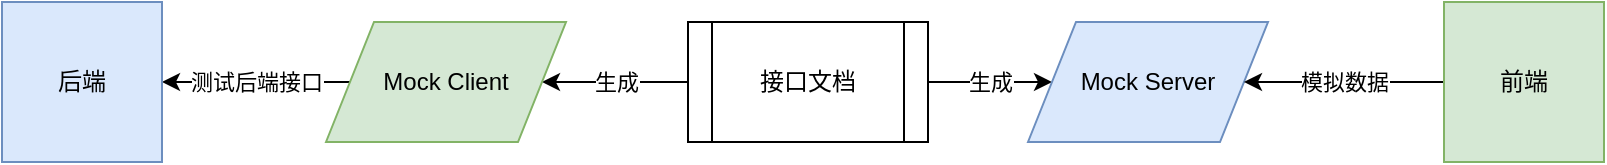 <mxfile version="11.0.5" type="device"><diagram id="qzzJYL7WiAFypsHo-dEI" name="第 1 页"><mxGraphModel dx="1186" dy="582" grid="0" gridSize="10" guides="1" tooltips="1" connect="1" arrows="1" fold="1" page="0" pageScale="1" pageWidth="827" pageHeight="1169" background="none" math="0" shadow="0"><root><mxCell id="0"/><mxCell id="1" parent="0"/><mxCell id="XgaIEGjsorP-KXqSay3Z-4" value="生成" style="edgeStyle=orthogonalEdgeStyle;rounded=0;orthogonalLoop=1;jettySize=auto;html=1;exitX=1;exitY=0.5;exitDx=0;exitDy=0;entryX=0;entryY=0.5;entryDx=0;entryDy=0;" parent="1" source="XgaIEGjsorP-KXqSay3Z-1" target="XgaIEGjsorP-KXqSay3Z-2" edge="1"><mxGeometry relative="1" as="geometry"/></mxCell><mxCell id="XgaIEGjsorP-KXqSay3Z-5" value="生成" style="edgeStyle=orthogonalEdgeStyle;rounded=0;orthogonalLoop=1;jettySize=auto;html=1;exitX=0;exitY=0.5;exitDx=0;exitDy=0;" parent="1" source="XgaIEGjsorP-KXqSay3Z-1" target="XgaIEGjsorP-KXqSay3Z-3" edge="1"><mxGeometry relative="1" as="geometry"/></mxCell><mxCell id="XgaIEGjsorP-KXqSay3Z-1" value="接口文档" style="shape=process;whiteSpace=wrap;html=1;backgroundOutline=1;" parent="1" vertex="1"><mxGeometry x="274" y="244" width="120" height="60" as="geometry"/></mxCell><mxCell id="XgaIEGjsorP-KXqSay3Z-2" value="Mock Server" style="shape=parallelogram;perimeter=parallelogramPerimeter;whiteSpace=wrap;html=1;fillColor=#dae8fc;strokeColor=#6c8ebf;" parent="1" vertex="1"><mxGeometry x="444" y="244" width="120" height="60" as="geometry"/></mxCell><mxCell id="XgaIEGjsorP-KXqSay3Z-9" value="测试后端接口" style="edgeStyle=orthogonalEdgeStyle;rounded=0;orthogonalLoop=1;jettySize=auto;html=1;exitX=0;exitY=0.5;exitDx=0;exitDy=0;" parent="1" source="XgaIEGjsorP-KXqSay3Z-3" target="XgaIEGjsorP-KXqSay3Z-8" edge="1"><mxGeometry relative="1" as="geometry"/></mxCell><mxCell id="XgaIEGjsorP-KXqSay3Z-3" value="Mock Client" style="shape=parallelogram;perimeter=parallelogramPerimeter;whiteSpace=wrap;html=1;fillColor=#d5e8d4;strokeColor=#82b366;" parent="1" vertex="1"><mxGeometry x="93" y="244" width="120" height="60" as="geometry"/></mxCell><mxCell id="XgaIEGjsorP-KXqSay3Z-7" value="模拟数据" style="edgeStyle=orthogonalEdgeStyle;rounded=0;orthogonalLoop=1;jettySize=auto;html=1;exitX=0;exitY=0.5;exitDx=0;exitDy=0;" parent="1" source="XgaIEGjsorP-KXqSay3Z-6" target="XgaIEGjsorP-KXqSay3Z-2" edge="1"><mxGeometry relative="1" as="geometry"/></mxCell><mxCell id="XgaIEGjsorP-KXqSay3Z-6" value="前端" style="whiteSpace=wrap;html=1;aspect=fixed;fillColor=#d5e8d4;strokeColor=#82b366;" parent="1" vertex="1"><mxGeometry x="652" y="234" width="80" height="80" as="geometry"/></mxCell><mxCell id="XgaIEGjsorP-KXqSay3Z-8" value="后端" style="whiteSpace=wrap;html=1;aspect=fixed;fillColor=#dae8fc;strokeColor=#6c8ebf;" parent="1" vertex="1"><mxGeometry x="-69" y="234" width="80" height="80" as="geometry"/></mxCell></root></mxGraphModel></diagram><diagram id="deVVq5ikAc11MkaucChj" name="第 2 页"><mxGraphModel dx="786" dy="582" grid="0" gridSize="10" guides="1" tooltips="1" connect="1" arrows="1" fold="1" page="0" pageScale="1" pageWidth="850" pageHeight="1100" math="0" shadow="0"><root><mxCell id="POU_Or7ROSsZr_z8dYmP-0"/><mxCell id="POU_Or7ROSsZr_z8dYmP-1" parent="POU_Or7ROSsZr_z8dYmP-0"/><mxCell id="POU_Or7ROSsZr_z8dYmP-16" value="" style="rounded=0;whiteSpace=wrap;html=1;dashed=1;" parent="POU_Or7ROSsZr_z8dYmP-1" vertex="1"><mxGeometry x="177" y="107" width="793" height="282" as="geometry"/></mxCell><mxCell id="POU_Or7ROSsZr_z8dYmP-23" value="触发" style="edgeStyle=orthogonalEdgeStyle;rounded=0;orthogonalLoop=1;jettySize=auto;html=1;exitX=1;exitY=0.5;exitDx=0;exitDy=0;" parent="POU_Or7ROSsZr_z8dYmP-1" source="POU_Or7ROSsZr_z8dYmP-2" target="POU_Or7ROSsZr_z8dYmP-21" edge="1"><mxGeometry relative="1" as="geometry"/></mxCell><mxCell id="POU_Or7ROSsZr_z8dYmP-2" value="git &amp;nbsp;仓库服务" style="ellipse;whiteSpace=wrap;html=1;aspect=fixed;fillColor=#d5e8d4;strokeColor=#82b366;" parent="POU_Or7ROSsZr_z8dYmP-1" vertex="1"><mxGeometry x="78" y="175" width="80" height="80" as="geometry"/></mxCell><mxCell id="POU_Or7ROSsZr_z8dYmP-4" value="提交" style="edgeStyle=orthogonalEdgeStyle;rounded=0;orthogonalLoop=1;jettySize=auto;html=1;exitX=0.5;exitY=0;exitDx=0;exitDy=0;exitPerimeter=0;" parent="POU_Or7ROSsZr_z8dYmP-1" source="POU_Or7ROSsZr_z8dYmP-3" target="POU_Or7ROSsZr_z8dYmP-2" edge="1"><mxGeometry relative="1" as="geometry"/></mxCell><mxCell id="POU_Or7ROSsZr_z8dYmP-3" value="" style="shape=umlActor;verticalLabelPosition=bottom;labelBackgroundColor=#ffffff;verticalAlign=top;html=1;outlineConnect=0;" parent="POU_Or7ROSsZr_z8dYmP-1" vertex="1"><mxGeometry x="103" y="316" width="30" height="60" as="geometry"/></mxCell><mxCell id="POU_Or7ROSsZr_z8dYmP-8" style="edgeStyle=orthogonalEdgeStyle;rounded=0;orthogonalLoop=1;jettySize=auto;html=1;exitX=1;exitY=0.5;exitDx=0;exitDy=0;entryX=0;entryY=0.5;entryDx=0;entryDy=0;" parent="POU_Or7ROSsZr_z8dYmP-1" source="POU_Or7ROSsZr_z8dYmP-5" target="POU_Or7ROSsZr_z8dYmP-7" edge="1"><mxGeometry relative="1" as="geometry"/></mxCell><mxCell id="POU_Or7ROSsZr_z8dYmP-5" value="静态测试" style="rounded=0;whiteSpace=wrap;html=1;fillColor=#dae8fc;strokeColor=#6c8ebf;" parent="POU_Or7ROSsZr_z8dYmP-1" vertex="1"><mxGeometry x="313" y="196" width="108" height="38" as="geometry"/></mxCell><mxCell id="POU_Or7ROSsZr_z8dYmP-11" value="成功" style="edgeStyle=orthogonalEdgeStyle;rounded=0;orthogonalLoop=1;jettySize=auto;html=1;exitX=1;exitY=0.5;exitDx=0;exitDy=0;entryX=0;entryY=0.5;entryDx=0;entryDy=0;" parent="POU_Or7ROSsZr_z8dYmP-1" source="POU_Or7ROSsZr_z8dYmP-7" target="POU_Or7ROSsZr_z8dYmP-10" edge="1"><mxGeometry relative="1" as="geometry"/></mxCell><mxCell id="POU_Or7ROSsZr_z8dYmP-7" value="单元测试/集成测试/端到端测试" style="rounded=0;whiteSpace=wrap;html=1;fillColor=#dae8fc;strokeColor=#6c8ebf;" parent="POU_Or7ROSsZr_z8dYmP-1" vertex="1"><mxGeometry x="459" y="196" width="108" height="38" as="geometry"/></mxCell><mxCell id="POU_Or7ROSsZr_z8dYmP-14" value="成功" style="edgeStyle=orthogonalEdgeStyle;rounded=0;orthogonalLoop=1;jettySize=auto;html=1;exitX=0.5;exitY=1;exitDx=0;exitDy=0;" parent="POU_Or7ROSsZr_z8dYmP-1" source="POU_Or7ROSsZr_z8dYmP-9" target="POU_Or7ROSsZr_z8dYmP-13" edge="1"><mxGeometry relative="1" as="geometry"/></mxCell><mxCell id="POU_Or7ROSsZr_z8dYmP-9" value="项目构建" style="rounded=0;whiteSpace=wrap;html=1;fillColor=#dae8fc;strokeColor=#6c8ebf;" parent="POU_Or7ROSsZr_z8dYmP-1" vertex="1"><mxGeometry x="823" y="196" width="108" height="38" as="geometry"/></mxCell><mxCell id="POU_Or7ROSsZr_z8dYmP-12" value="Y" style="edgeStyle=orthogonalEdgeStyle;rounded=0;orthogonalLoop=1;jettySize=auto;html=1;exitX=1;exitY=0.5;exitDx=0;exitDy=0;" parent="POU_Or7ROSsZr_z8dYmP-1" source="POU_Or7ROSsZr_z8dYmP-10" target="POU_Or7ROSsZr_z8dYmP-9" edge="1"><mxGeometry relative="1" as="geometry"/></mxCell><mxCell id="POU_Or7ROSsZr_z8dYmP-10" value="提交是否包含tag，&lt;br&gt;或者在release分支？" style="rhombus;whiteSpace=wrap;html=1;" parent="POU_Or7ROSsZr_z8dYmP-1" vertex="1"><mxGeometry x="623" y="166.5" width="149" height="97" as="geometry"/></mxCell><mxCell id="POU_Or7ROSsZr_z8dYmP-13" value="项目交付/发布" style="rounded=0;whiteSpace=wrap;html=1;fillColor=#dae8fc;strokeColor=#6c8ebf;" parent="POU_Or7ROSsZr_z8dYmP-1" vertex="1"><mxGeometry x="823" y="284" width="108" height="38" as="geometry"/></mxCell><mxCell id="POU_Or7ROSsZr_z8dYmP-17" value="&lt;font style=&quot;font-size: 16px&quot;&gt;CI&lt;/font&gt;" style="text;html=1;strokeColor=none;fillColor=none;align=center;verticalAlign=middle;whiteSpace=wrap;rounded=0;dashed=1;" parent="POU_Or7ROSsZr_z8dYmP-1" vertex="1"><mxGeometry x="187" y="113" width="40" height="20" as="geometry"/></mxCell><mxCell id="POU_Or7ROSsZr_z8dYmP-22" style="edgeStyle=orthogonalEdgeStyle;rounded=0;orthogonalLoop=1;jettySize=auto;html=1;exitX=1;exitY=0.5;exitDx=0;exitDy=0;entryX=0;entryY=0.5;entryDx=0;entryDy=0;" parent="POU_Or7ROSsZr_z8dYmP-1" source="POU_Or7ROSsZr_z8dYmP-21" target="POU_Or7ROSsZr_z8dYmP-5" edge="1"><mxGeometry relative="1" as="geometry"/></mxCell><mxCell id="POU_Or7ROSsZr_z8dYmP-21" value="初始化环境" style="rounded=0;whiteSpace=wrap;html=1;fillColor=#dae8fc;strokeColor=#6c8ebf;" parent="POU_Or7ROSsZr_z8dYmP-1" vertex="1"><mxGeometry x="192" y="196" width="108" height="38" as="geometry"/></mxCell></root></mxGraphModel></diagram><diagram id="0kVDwXautZKJEoJ_Kuy4" name="第 3 页"><mxGraphModel dx="1186" dy="582" grid="0" gridSize="10" guides="1" tooltips="1" connect="1" arrows="1" fold="1" page="0" pageScale="1" pageWidth="827" pageHeight="1169" math="0" shadow="0"><root><mxCell id="XvZePtCqo-WFJxT8c5Wx-0"/><mxCell id="XvZePtCqo-WFJxT8c5Wx-1" parent="XvZePtCqo-WFJxT8c5Wx-0"/><mxCell id="XvZePtCqo-WFJxT8c5Wx-2" value="" style="endArrow=none;html=1;strokeWidth=2;" parent="XvZePtCqo-WFJxT8c5Wx-1" source="XvZePtCqo-WFJxT8c5Wx-12" edge="1"><mxGeometry width="50" height="50" relative="1" as="geometry"><mxPoint x="22" y="513" as="sourcePoint"/><mxPoint x="22" y="115" as="targetPoint"/></mxGeometry></mxCell><mxCell id="XvZePtCqo-WFJxT8c5Wx-5" value="提交" style="edgeStyle=entityRelationEdgeStyle;rounded=0;orthogonalLoop=1;jettySize=auto;html=1;exitX=1;exitY=0.5;exitDx=0;exitDy=0;entryX=0;entryY=0.3;entryDx=0;entryDy=0;strokeColor=#CC0000;" parent="XvZePtCqo-WFJxT8c5Wx-1" source="XvZePtCqo-WFJxT8c5Wx-3" target="XvZePtCqo-WFJxT8c5Wx-4" edge="1"><mxGeometry relative="1" as="geometry"/></mxCell><mxCell id="XvZePtCqo-WFJxT8c5Wx-3" value="" style="ellipse;whiteSpace=wrap;html=1;aspect=fixed;" parent="XvZePtCqo-WFJxT8c5Wx-1" vertex="1"><mxGeometry x="3" y="139" width="39" height="39" as="geometry"/></mxCell><mxCell id="XvZePtCqo-WFJxT8c5Wx-9" style="edgeStyle=orthogonalEdgeStyle;rounded=0;orthogonalLoop=1;jettySize=auto;html=1;exitX=1;exitY=0.5;exitDx=0;exitDy=0;strokeColor=#CC0000;" parent="XvZePtCqo-WFJxT8c5Wx-1" source="XvZePtCqo-WFJxT8c5Wx-4" target="XvZePtCqo-WFJxT8c5Wx-8" edge="1"><mxGeometry relative="1" as="geometry"/></mxCell><mxCell id="XvZePtCqo-WFJxT8c5Wx-16" style="edgeStyle=entityRelationEdgeStyle;rounded=0;orthogonalLoop=1;jettySize=auto;html=1;exitX=1;exitY=0.7;exitDx=0;exitDy=0;entryX=0;entryY=0.75;entryDx=0;entryDy=0;strokeColor=#009900;" parent="XvZePtCqo-WFJxT8c5Wx-1" source="XvZePtCqo-WFJxT8c5Wx-4" target="XvZePtCqo-WFJxT8c5Wx-8" edge="1"><mxGeometry relative="1" as="geometry"/></mxCell><mxCell id="XvZePtCqo-WFJxT8c5Wx-26" style="edgeStyle=entityRelationEdgeStyle;rounded=0;orthogonalLoop=1;jettySize=auto;html=1;exitX=0.85;exitY=0.95;exitDx=0;exitDy=0;exitPerimeter=0;dashed=1;dashPattern=1 1;strokeColor=#0000FF;" parent="XvZePtCqo-WFJxT8c5Wx-1" source="XvZePtCqo-WFJxT8c5Wx-4" target="XvZePtCqo-WFJxT8c5Wx-25" edge="1"><mxGeometry relative="1" as="geometry"/></mxCell><mxCell id="XvZePtCqo-WFJxT8c5Wx-4" value="远程版本库" style="shape=cylinder;whiteSpace=wrap;html=1;boundedLbl=1;backgroundOutline=1;fillColor=#dae8fc;strokeColor=#6c8ebf;" parent="XvZePtCqo-WFJxT8c5Wx-1" vertex="1"><mxGeometry x="210" y="209.5" width="81" height="101" as="geometry"/></mxCell><mxCell id="XvZePtCqo-WFJxT8c5Wx-11" style="edgeStyle=orthogonalEdgeStyle;rounded=0;orthogonalLoop=1;jettySize=auto;html=1;exitX=0.5;exitY=1;exitDx=0;exitDy=0;fillColor=#dae8fc;strokeColor=#CC0000;" parent="XvZePtCqo-WFJxT8c5Wx-1" source="XvZePtCqo-WFJxT8c5Wx-8" target="XvZePtCqo-WFJxT8c5Wx-10" edge="1"><mxGeometry relative="1" as="geometry"/></mxCell><mxCell id="XvZePtCqo-WFJxT8c5Wx-8" value="CI测试" style="whiteSpace=wrap;html=1;aspect=fixed;fillColor=#d5e8d4;strokeColor=#82b366;" parent="XvZePtCqo-WFJxT8c5Wx-1" vertex="1"><mxGeometry x="395" y="232" width="56" height="56" as="geometry"/></mxCell><mxCell id="XvZePtCqo-WFJxT8c5Wx-14" style="edgeStyle=orthogonalEdgeStyle;rounded=0;orthogonalLoop=1;jettySize=auto;html=1;exitX=0;exitY=0.5;exitDx=0;exitDy=0;entryX=1;entryY=0.5;entryDx=0;entryDy=0;strokeColor=#CC0000;" parent="XvZePtCqo-WFJxT8c5Wx-1" source="XvZePtCqo-WFJxT8c5Wx-10" target="XvZePtCqo-WFJxT8c5Wx-12" edge="1"><mxGeometry relative="1" as="geometry"/></mxCell><mxCell id="XvZePtCqo-WFJxT8c5Wx-21" value="Y" style="text;html=1;resizable=0;points=[];align=center;verticalAlign=middle;labelBackgroundColor=#ffffff;" parent="XvZePtCqo-WFJxT8c5Wx-14" vertex="1" connectable="0"><mxGeometry x="-0.308" y="-2" relative="1" as="geometry"><mxPoint as="offset"/></mxGeometry></mxCell><mxCell id="XvZePtCqo-WFJxT8c5Wx-20" value="N" style="rounded=0;orthogonalLoop=1;jettySize=auto;html=1;exitX=0.5;exitY=1;exitDx=0;exitDy=0;edgeStyle=orthogonalEdgeStyle;strokeColor=#009900;" parent="XvZePtCqo-WFJxT8c5Wx-1" source="XvZePtCqo-WFJxT8c5Wx-10" target="XvZePtCqo-WFJxT8c5Wx-17" edge="1"><mxGeometry relative="1" as="geometry"><Array as="points"><mxPoint x="423" y="441"/></Array></mxGeometry></mxCell><mxCell id="XvZePtCqo-WFJxT8c5Wx-10" value="失败？" style="rhombus;whiteSpace=wrap;html=1;" parent="XvZePtCqo-WFJxT8c5Wx-1" vertex="1"><mxGeometry x="383" y="311" width="80" height="80" as="geometry"/></mxCell><mxCell id="XvZePtCqo-WFJxT8c5Wx-15" value="修改重新提交" style="edgeStyle=entityRelationEdgeStyle;rounded=0;orthogonalLoop=1;jettySize=auto;html=1;exitX=1;exitY=0;exitDx=0;exitDy=0;entryX=0;entryY=0.7;entryDx=0;entryDy=0;strokeColor=#009900;" parent="XvZePtCqo-WFJxT8c5Wx-1" source="XvZePtCqo-WFJxT8c5Wx-12" target="XvZePtCqo-WFJxT8c5Wx-4" edge="1"><mxGeometry relative="1" as="geometry"/></mxCell><mxCell id="XvZePtCqo-WFJxT8c5Wx-12" value="" style="ellipse;whiteSpace=wrap;html=1;aspect=fixed;" parent="XvZePtCqo-WFJxT8c5Wx-1" vertex="1"><mxGeometry x="3" y="331.5" width="39" height="39" as="geometry"/></mxCell><mxCell id="XvZePtCqo-WFJxT8c5Wx-13" value="" style="endArrow=none;html=1;strokeWidth=2;" parent="XvZePtCqo-WFJxT8c5Wx-1" source="XvZePtCqo-WFJxT8c5Wx-17" target="XvZePtCqo-WFJxT8c5Wx-12" edge="1"><mxGeometry width="50" height="50" relative="1" as="geometry"><mxPoint x="22" y="513" as="sourcePoint"/><mxPoint x="22" y="115" as="targetPoint"/></mxGeometry></mxCell><mxCell id="XvZePtCqo-WFJxT8c5Wx-22" style="edgeStyle=entityRelationEdgeStyle;rounded=0;orthogonalLoop=1;jettySize=auto;html=1;exitX=1;exitY=0;exitDx=0;exitDy=0;entryX=0.5;entryY=1;entryDx=0;entryDy=0;dashed=1;dashPattern=1 1;strokeColor=#0000FF;" parent="XvZePtCqo-WFJxT8c5Wx-1" source="XvZePtCqo-WFJxT8c5Wx-17" target="XvZePtCqo-WFJxT8c5Wx-4" edge="1"><mxGeometry relative="1" as="geometry"/></mxCell><mxCell id="XvZePtCqo-WFJxT8c5Wx-17" value="" style="ellipse;whiteSpace=wrap;html=1;aspect=fixed;" parent="XvZePtCqo-WFJxT8c5Wx-1" vertex="1"><mxGeometry x="3" y="421.5" width="39" height="39" as="geometry"/></mxCell><mxCell id="XvZePtCqo-WFJxT8c5Wx-18" value="" style="endArrow=none;html=1;strokeWidth=2;" parent="XvZePtCqo-WFJxT8c5Wx-1" target="XvZePtCqo-WFJxT8c5Wx-17" edge="1"><mxGeometry width="50" height="50" relative="1" as="geometry"><mxPoint x="22" y="513" as="sourcePoint"/><mxPoint x="22.5" y="370.5" as="targetPoint"/></mxGeometry></mxCell><mxCell id="XvZePtCqo-WFJxT8c5Wx-23" value="递增版本、更新CHANGELOG、打上tag" style="rounded=1;whiteSpace=wrap;html=1;" parent="XvZePtCqo-WFJxT8c5Wx-1" vertex="1"><mxGeometry x="-158" y="425" width="144" height="32" as="geometry"/></mxCell><mxCell id="XvZePtCqo-WFJxT8c5Wx-29" style="edgeStyle=entityRelationEdgeStyle;rounded=0;orthogonalLoop=1;jettySize=auto;html=1;exitX=1;exitY=0.5;exitDx=0;exitDy=0;entryX=0;entryY=0.5;entryDx=0;entryDy=0;strokeColor=#0000FF;dashed=1;dashPattern=1 1;" parent="XvZePtCqo-WFJxT8c5Wx-1" source="XvZePtCqo-WFJxT8c5Wx-25" target="XvZePtCqo-WFJxT8c5Wx-28" edge="1"><mxGeometry relative="1" as="geometry"/></mxCell><mxCell id="XvZePtCqo-WFJxT8c5Wx-25" value="CI构建" style="whiteSpace=wrap;html=1;aspect=fixed;fillColor=#d5e8d4;strokeColor=#82b366;" parent="XvZePtCqo-WFJxT8c5Wx-1" vertex="1"><mxGeometry x="508" y="314.5" width="56" height="56" as="geometry"/></mxCell><mxCell id="XvZePtCqo-WFJxT8c5Wx-28" value="发布" style="rounded=1;whiteSpace=wrap;html=1;" parent="XvZePtCqo-WFJxT8c5Wx-1" vertex="1"><mxGeometry x="602" y="327" width="82" height="32" as="geometry"/></mxCell></root></mxGraphModel></diagram><diagram id="3kHrH7pAYH6J8XyU38F2" name="frontend"><mxGraphModel dx="786" dy="582" grid="0" gridSize="10" guides="1" tooltips="1" connect="1" arrows="1" fold="1" page="0" pageScale="1" pageWidth="850" pageHeight="1100" math="0" shadow="0"><root><mxCell id="IGLNM1Viz5HbYy0kmPiU-0"/><mxCell id="IGLNM1Viz5HbYy0kmPiU-1" parent="IGLNM1Viz5HbYy0kmPiU-0"/><mxCell id="IGLNM1Viz5HbYy0kmPiU-10" style="edgeStyle=orthogonalEdgeStyle;rounded=0;orthogonalLoop=1;jettySize=auto;html=1;exitX=1;exitY=0.5;exitDx=0;exitDy=0;entryX=0;entryY=0.5;entryDx=0;entryDy=0;" edge="1" parent="IGLNM1Viz5HbYy0kmPiU-1" source="IGLNM1Viz5HbYy0kmPiU-2" target="IGLNM1Viz5HbYy0kmPiU-3"><mxGeometry relative="1" as="geometry"/></mxCell><mxCell id="IGLNM1Viz5HbYy0kmPiU-2" value="需求分析" style="ellipse;whiteSpace=wrap;html=1;" vertex="1" parent="IGLNM1Viz5HbYy0kmPiU-1"><mxGeometry x="88" y="213" width="69" height="56" as="geometry"/></mxCell><mxCell id="IGLNM1Viz5HbYy0kmPiU-11" style="edgeStyle=orthogonalEdgeStyle;rounded=0;orthogonalLoop=1;jettySize=auto;html=1;exitX=1;exitY=0.5;exitDx=0;exitDy=0;entryX=0;entryY=0.5;entryDx=0;entryDy=0;" edge="1" parent="IGLNM1Viz5HbYy0kmPiU-1" source="IGLNM1Viz5HbYy0kmPiU-3" target="IGLNM1Viz5HbYy0kmPiU-4"><mxGeometry relative="1" as="geometry"/></mxCell><mxCell id="IGLNM1Viz5HbYy0kmPiU-3" value="系统设计" style="ellipse;whiteSpace=wrap;html=1;" vertex="1" parent="IGLNM1Viz5HbYy0kmPiU-1"><mxGeometry x="185" y="213" width="69" height="56" as="geometry"/></mxCell><mxCell id="IGLNM1Viz5HbYy0kmPiU-12" style="edgeStyle=orthogonalEdgeStyle;rounded=0;orthogonalLoop=1;jettySize=auto;html=1;exitX=1;exitY=0.5;exitDx=0;exitDy=0;" edge="1" parent="IGLNM1Viz5HbYy0kmPiU-1" source="IGLNM1Viz5HbYy0kmPiU-4" target="IGLNM1Viz5HbYy0kmPiU-5"><mxGeometry relative="1" as="geometry"/></mxCell><mxCell id="IGLNM1Viz5HbYy0kmPiU-4" value="接口文档" style="ellipse;whiteSpace=wrap;html=1;" vertex="1" parent="IGLNM1Viz5HbYy0kmPiU-1"><mxGeometry x="282" y="213" width="69" height="56" as="geometry"/></mxCell><mxCell id="IGLNM1Viz5HbYy0kmPiU-13" style="edgeStyle=orthogonalEdgeStyle;rounded=0;orthogonalLoop=1;jettySize=auto;html=1;exitX=1;exitY=0.5;exitDx=0;exitDy=0;entryX=0;entryY=0.5;entryDx=0;entryDy=0;" edge="1" parent="IGLNM1Viz5HbYy0kmPiU-1" source="IGLNM1Viz5HbYy0kmPiU-5" target="IGLNM1Viz5HbYy0kmPiU-6"><mxGeometry relative="1" as="geometry"/></mxCell><mxCell id="IGLNM1Viz5HbYy0kmPiU-14" style="edgeStyle=orthogonalEdgeStyle;rounded=0;orthogonalLoop=1;jettySize=auto;html=1;exitX=1;exitY=0.5;exitDx=0;exitDy=0;entryX=0;entryY=0.5;entryDx=0;entryDy=0;" edge="1" parent="IGLNM1Viz5HbYy0kmPiU-1" source="IGLNM1Viz5HbYy0kmPiU-5" target="IGLNM1Viz5HbYy0kmPiU-7"><mxGeometry relative="1" as="geometry"/></mxCell><mxCell id="IGLNM1Viz5HbYy0kmPiU-5" value="并行开发" style="ellipse;whiteSpace=wrap;html=1;" vertex="1" parent="IGLNM1Viz5HbYy0kmPiU-1"><mxGeometry x="386" y="213" width="69" height="56" as="geometry"/></mxCell><mxCell id="IGLNM1Viz5HbYy0kmPiU-15" style="edgeStyle=orthogonalEdgeStyle;rounded=0;orthogonalLoop=1;jettySize=auto;html=1;exitX=1;exitY=0.5;exitDx=0;exitDy=0;" edge="1" parent="IGLNM1Viz5HbYy0kmPiU-1" source="IGLNM1Viz5HbYy0kmPiU-6" target="IGLNM1Viz5HbYy0kmPiU-9"><mxGeometry relative="1" as="geometry"/></mxCell><mxCell id="IGLNM1Viz5HbYy0kmPiU-6" value="后端开发" style="rounded=1;whiteSpace=wrap;html=1;" vertex="1" parent="IGLNM1Viz5HbYy0kmPiU-1"><mxGeometry x="526" y="170" width="109" height="43" as="geometry"/></mxCell><mxCell id="IGLNM1Viz5HbYy0kmPiU-16" style="edgeStyle=orthogonalEdgeStyle;rounded=0;orthogonalLoop=1;jettySize=auto;html=1;exitX=1;exitY=0.5;exitDx=0;exitDy=0;entryX=0;entryY=0.5;entryDx=0;entryDy=0;" edge="1" parent="IGLNM1Viz5HbYy0kmPiU-1" source="IGLNM1Viz5HbYy0kmPiU-7" target="IGLNM1Viz5HbYy0kmPiU-9"><mxGeometry relative="1" as="geometry"/></mxCell><mxCell id="IGLNM1Viz5HbYy0kmPiU-7" value="前端开发" style="rounded=1;whiteSpace=wrap;html=1;" vertex="1" parent="IGLNM1Viz5HbYy0kmPiU-1"><mxGeometry x="526" y="260.5" width="109" height="43" as="geometry"/></mxCell><mxCell id="IGLNM1Viz5HbYy0kmPiU-9" value="联调" style="ellipse;whiteSpace=wrap;html=1;" vertex="1" parent="IGLNM1Viz5HbYy0kmPiU-1"><mxGeometry x="708" y="213" width="69" height="56" as="geometry"/></mxCell></root></mxGraphModel></diagram></mxfile>